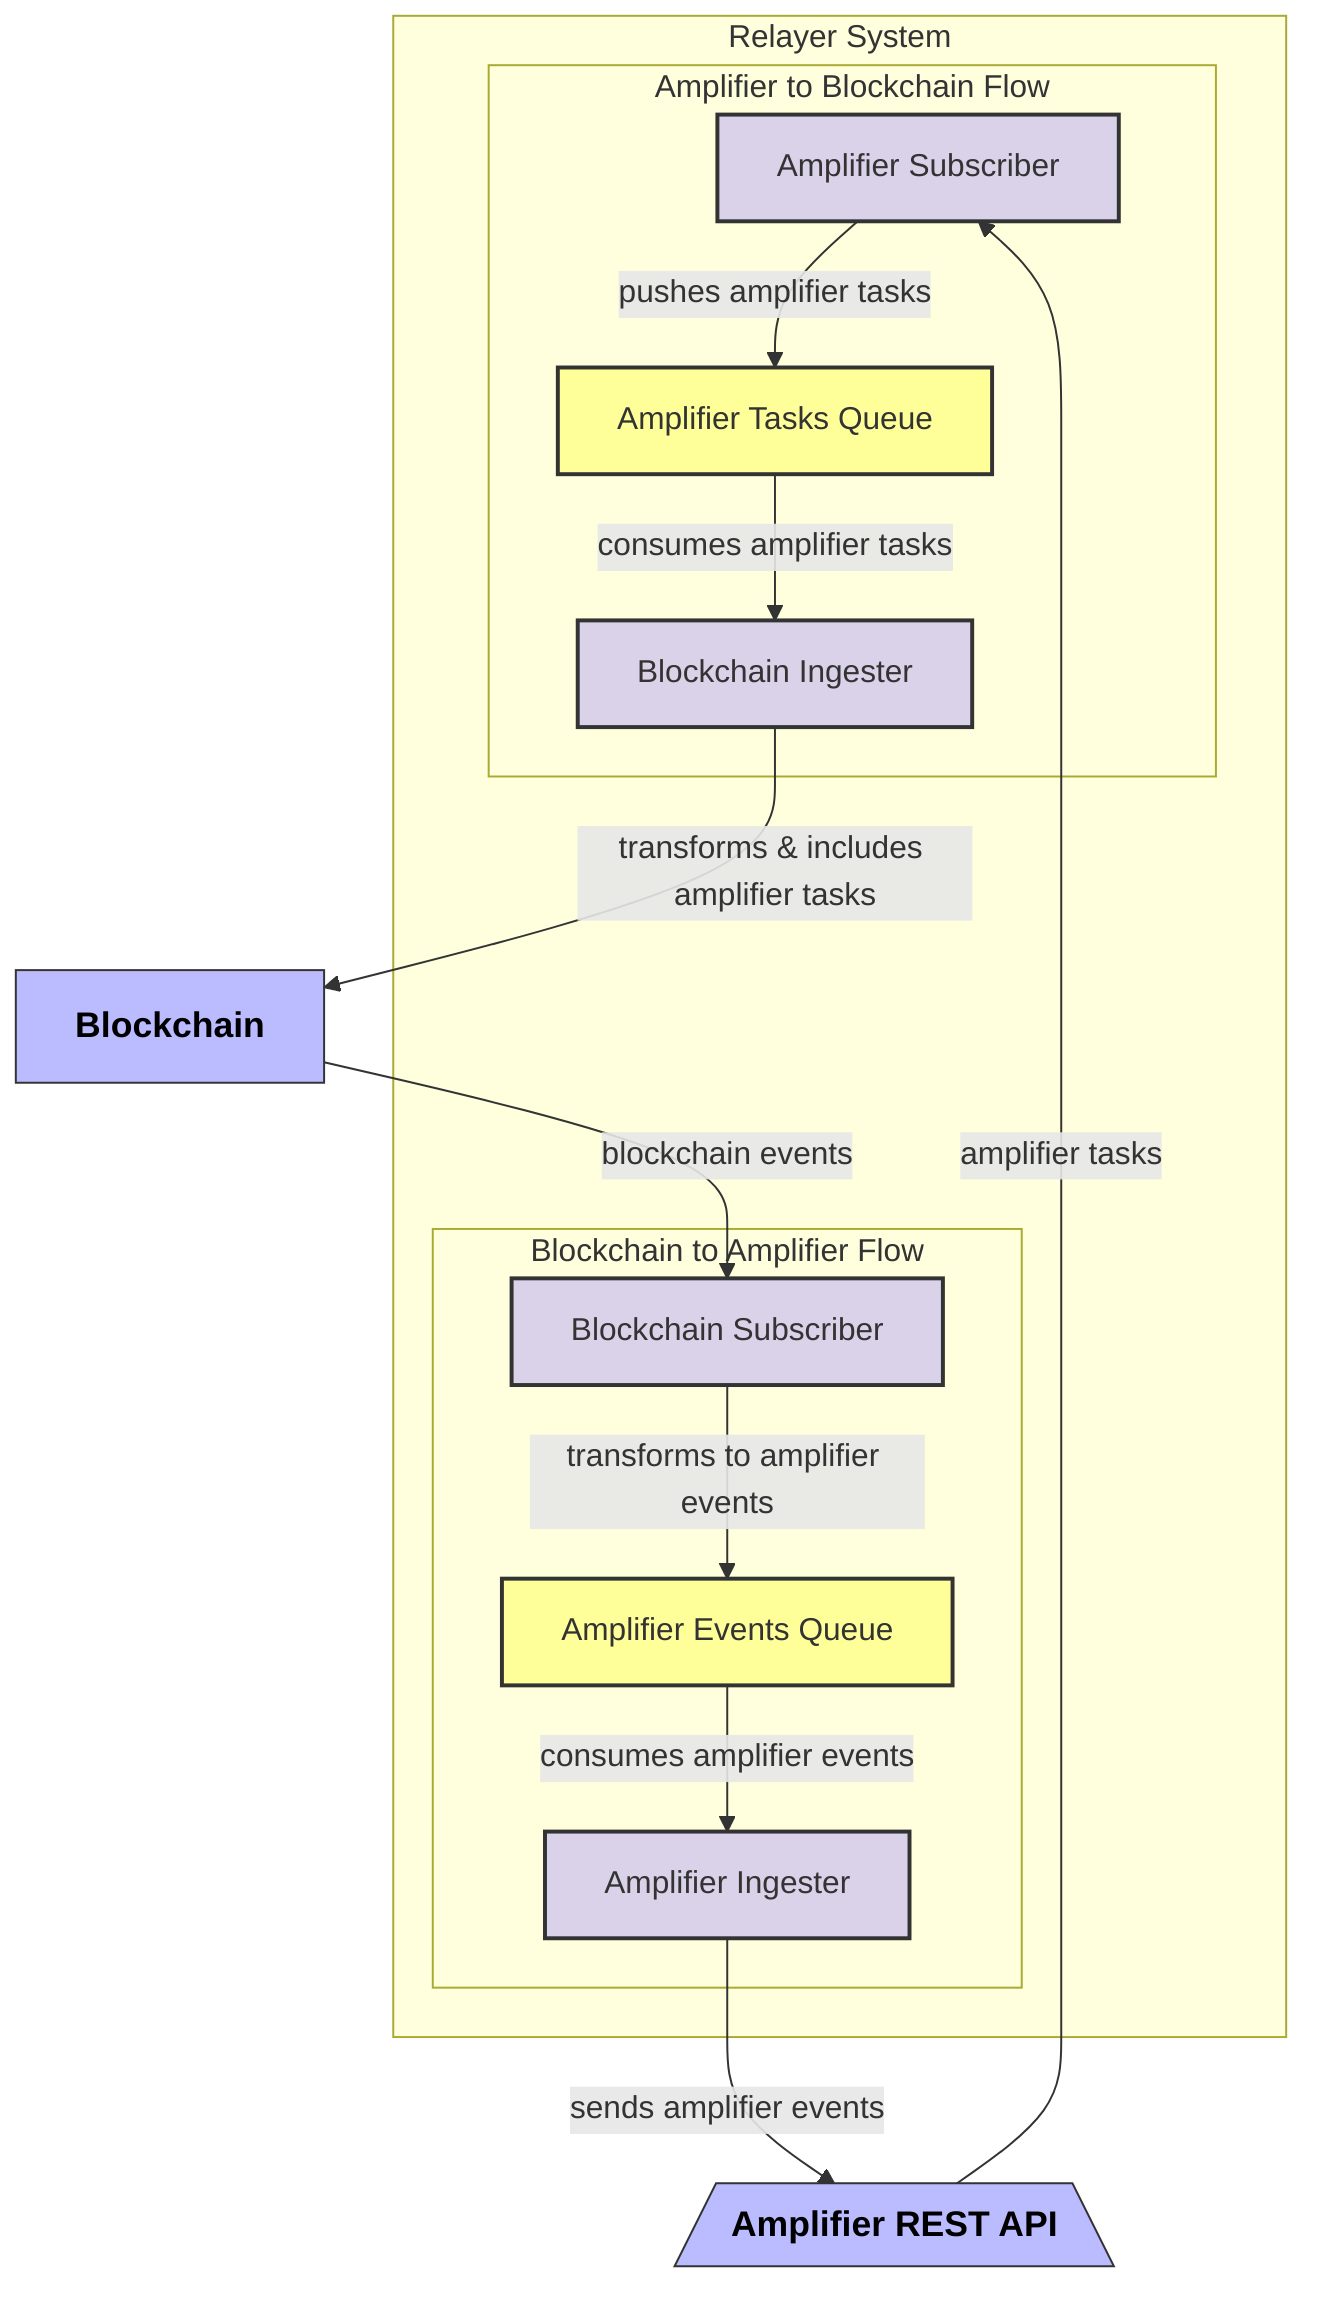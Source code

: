 graph TD
    subgraph "Relayer System"
        subgraph "Amplifier to Blockchain Flow"
            amp_sub[Amplifier Subscriber]
            tasks_queue[Amplifier Tasks Queue]
            bcx_ing[Blockchain Ingester]
        end
        
        subgraph "Blockchain to Amplifier Flow"
            bcx_sub[Blockchain Subscriber]
            events_queue[Amplifier Events Queue]
            amp_ing[Amplifier Ingester]
        end
    end
    
    %% External systems
    amp_api[/"Amplifier REST API"\]
    bcx["Blockchain"]
    
    %% Amplifier to Blockchain flow
    amp_api -->|amplifier tasks| amp_sub
    amp_sub -->|pushes amplifier tasks| tasks_queue
    tasks_queue -->|consumes amplifier tasks| bcx_ing
    bcx_ing -->|transforms & includes amplifier tasks| bcx
    
    %% Blockchain to Amplifier flow
    bcx -->|blockchain events| bcx_sub
    bcx_sub -->|transforms to amplifier events| events_queue
    events_queue -->|consumes amplifier events| amp_ing
    amp_ing -->|sends amplifier events| amp_api
    
    %% Styling
    classDef component fill:#d9d2e9,stroke:#674ea7,stroke-width:2px;
    classDef queue fill:#ffe6cc,stroke:#d79b00,stroke-width:2px;
    classDef api fill:#d5e8d4,stroke:#82b366,stroke-width:3px,color:#000,font-weight:bold,font-size:18px;
    classDef blockchain fill:#dae8fc,stroke:#6c8ebf,stroke-width:3px,color:#000,font-weight:bold,font-size:18px;
    
    class amp_sub,bcx_ing,bcx_sub,amp_ing component;
    class tasks_queue,events_queue queue;
    class amp_api api;
    class bcx blockchain;
    
    %% Styling
    classDef component stroke:#333,stroke-width:2px;
    classDef queue fill:#ff9,stroke:#333,stroke-width:2px;
    classDef external fill:#bbf,stroke:#333,stroke-width:1px;
    
    class amp_sub,bcx_ing,bcx_sub,amp_ing component;
    class tasks_queue,events_queue queue;
    class amp_api,bcx external;
